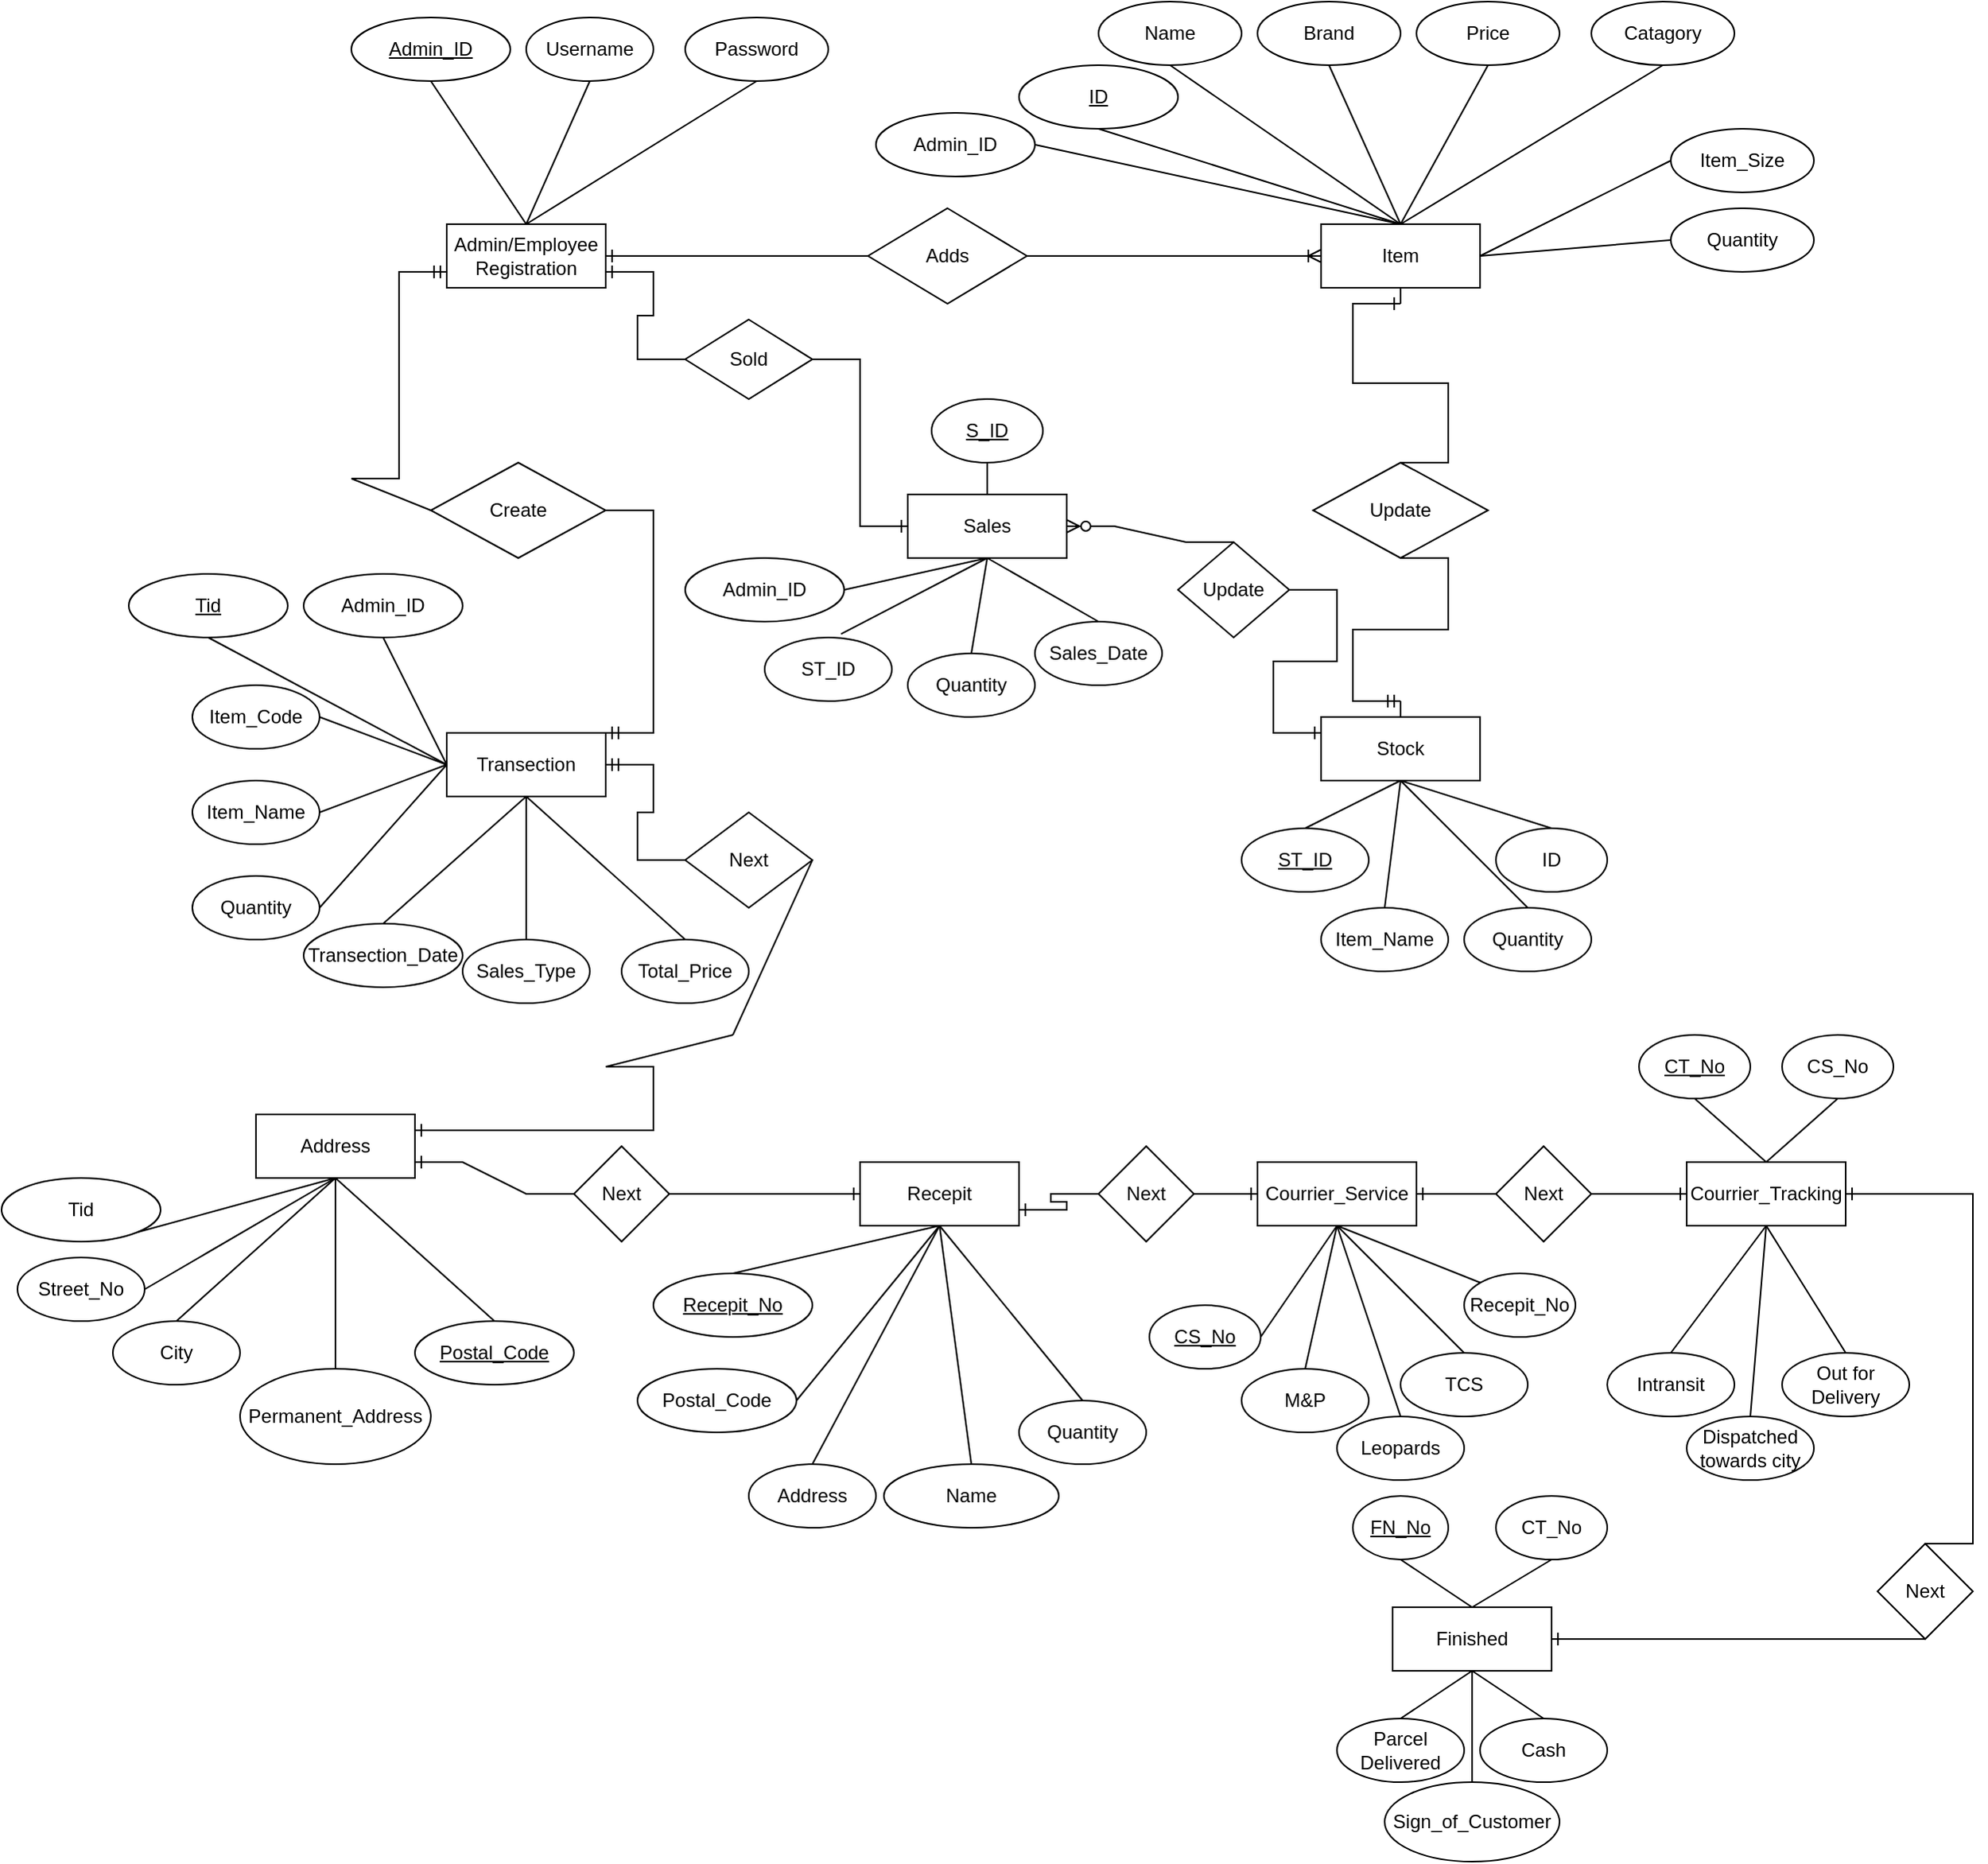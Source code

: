 <mxfile version="20.2.0" type="device"><diagram id="R2lEEEUBdFMjLlhIrx00" name="Page-1"><mxGraphModel dx="1888" dy="539" grid="1" gridSize="10" guides="1" tooltips="1" connect="1" arrows="1" fold="1" page="1" pageScale="1" pageWidth="850" pageHeight="1100" math="0" shadow="0" extFonts="Permanent Marker^https://fonts.googleapis.com/css?family=Permanent+Marker"><root><mxCell id="0"/><mxCell id="1" parent="0"/><mxCell id="hLXGJn6cjA49xAztjxik-2" value="Username" style="ellipse;whiteSpace=wrap;html=1;" parent="1" vertex="1"><mxGeometry x="110" y="20" width="80" height="40" as="geometry"/></mxCell><mxCell id="hLXGJn6cjA49xAztjxik-4" value="Password" style="ellipse;whiteSpace=wrap;html=1;" parent="1" vertex="1"><mxGeometry x="210" y="20" width="90" height="40" as="geometry"/></mxCell><mxCell id="hLXGJn6cjA49xAztjxik-11" value="Adds" style="shape=rhombus;perimeter=rhombusPerimeter;whiteSpace=wrap;html=1;align=center;" parent="1" vertex="1"><mxGeometry x="325" y="140" width="100" height="60" as="geometry"/></mxCell><mxCell id="hLXGJn6cjA49xAztjxik-17" value="Name" style="ellipse;whiteSpace=wrap;html=1;" parent="1" vertex="1"><mxGeometry x="470" y="10" width="90" height="40" as="geometry"/></mxCell><mxCell id="hLXGJn6cjA49xAztjxik-18" value="Brand" style="ellipse;whiteSpace=wrap;html=1;" parent="1" vertex="1"><mxGeometry x="570" y="10" width="90" height="40" as="geometry"/></mxCell><mxCell id="hLXGJn6cjA49xAztjxik-19" value="Price" style="ellipse;whiteSpace=wrap;html=1;" parent="1" vertex="1"><mxGeometry x="670" y="10" width="90" height="40" as="geometry"/></mxCell><mxCell id="hLXGJn6cjA49xAztjxik-20" value="Catagory" style="ellipse;whiteSpace=wrap;html=1;" parent="1" vertex="1"><mxGeometry x="780" y="10" width="90" height="40" as="geometry"/></mxCell><mxCell id="hLXGJn6cjA49xAztjxik-21" value="Item_Size" style="ellipse;whiteSpace=wrap;html=1;" parent="1" vertex="1"><mxGeometry x="830" y="90" width="90" height="40" as="geometry"/></mxCell><mxCell id="hLXGJn6cjA49xAztjxik-22" value="Quantity" style="ellipse;whiteSpace=wrap;html=1;" parent="1" vertex="1"><mxGeometry x="830" y="140" width="90" height="40" as="geometry"/></mxCell><mxCell id="hLXGJn6cjA49xAztjxik-34" value="Transection" style="rounded=0;whiteSpace=wrap;html=1;" parent="1" vertex="1"><mxGeometry x="60" y="470" width="100" height="40" as="geometry"/></mxCell><mxCell id="hLXGJn6cjA49xAztjxik-35" value="Create" style="shape=rhombus;perimeter=rhombusPerimeter;whiteSpace=wrap;html=1;align=center;" parent="1" vertex="1"><mxGeometry x="50" y="300" width="110" height="60" as="geometry"/></mxCell><mxCell id="hLXGJn6cjA49xAztjxik-36" value="Transection_Date" style="ellipse;whiteSpace=wrap;html=1;" parent="1" vertex="1"><mxGeometry x="-30" y="590" width="100" height="40" as="geometry"/></mxCell><mxCell id="hLXGJn6cjA49xAztjxik-37" value="Quantity" style="ellipse;whiteSpace=wrap;html=1;" parent="1" vertex="1"><mxGeometry x="-100" y="560" width="80" height="40" as="geometry"/></mxCell><mxCell id="hLXGJn6cjA49xAztjxik-38" value="Item_Code" style="ellipse;whiteSpace=wrap;html=1;" parent="1" vertex="1"><mxGeometry x="-100" y="440" width="80" height="40" as="geometry"/></mxCell><mxCell id="hLXGJn6cjA49xAztjxik-40" value="Item_Name" style="ellipse;whiteSpace=wrap;html=1;" parent="1" vertex="1"><mxGeometry x="-100" y="500" width="80" height="40" as="geometry"/></mxCell><mxCell id="hLXGJn6cjA49xAztjxik-41" value="Sales_Type" style="ellipse;whiteSpace=wrap;html=1;" parent="1" vertex="1"><mxGeometry x="70" y="600" width="80" height="40" as="geometry"/></mxCell><mxCell id="hLXGJn6cjA49xAztjxik-42" value="Total_Price" style="ellipse;whiteSpace=wrap;html=1;" parent="1" vertex="1"><mxGeometry x="170" y="600" width="80" height="40" as="geometry"/></mxCell><mxCell id="hLXGJn6cjA49xAztjxik-64" value="" style="endArrow=none;html=1;rounded=0;entryX=0.5;entryY=1;entryDx=0;entryDy=0;exitX=0.5;exitY=0;exitDx=0;exitDy=0;" parent="1" source="hLXGJn6cjA49xAztjxik-42" target="hLXGJn6cjA49xAztjxik-34" edge="1"><mxGeometry width="50" height="50" relative="1" as="geometry"><mxPoint x="400" y="560" as="sourcePoint"/><mxPoint x="450" y="510" as="targetPoint"/></mxGeometry></mxCell><mxCell id="hLXGJn6cjA49xAztjxik-65" value="" style="endArrow=none;html=1;rounded=0;entryX=0.5;entryY=1;entryDx=0;entryDy=0;exitX=0.5;exitY=0;exitDx=0;exitDy=0;" parent="1" source="hLXGJn6cjA49xAztjxik-41" target="hLXGJn6cjA49xAztjxik-34" edge="1"><mxGeometry width="50" height="50" relative="1" as="geometry"><mxPoint x="400" y="560" as="sourcePoint"/><mxPoint x="450" y="510" as="targetPoint"/></mxGeometry></mxCell><mxCell id="hLXGJn6cjA49xAztjxik-66" value="" style="endArrow=none;html=1;rounded=0;exitX=0.5;exitY=0;exitDx=0;exitDy=0;entryX=0.5;entryY=1;entryDx=0;entryDy=0;" parent="1" source="hLXGJn6cjA49xAztjxik-36" target="hLXGJn6cjA49xAztjxik-34" edge="1"><mxGeometry width="50" height="50" relative="1" as="geometry"><mxPoint x="400" y="560" as="sourcePoint"/><mxPoint x="450" y="510" as="targetPoint"/></mxGeometry></mxCell><mxCell id="hLXGJn6cjA49xAztjxik-67" value="" style="endArrow=none;html=1;rounded=0;exitX=1;exitY=0.5;exitDx=0;exitDy=0;entryX=0;entryY=0.5;entryDx=0;entryDy=0;" parent="1" source="hLXGJn6cjA49xAztjxik-37" target="hLXGJn6cjA49xAztjxik-34" edge="1"><mxGeometry width="50" height="50" relative="1" as="geometry"><mxPoint x="400" y="560" as="sourcePoint"/><mxPoint x="450" y="510" as="targetPoint"/></mxGeometry></mxCell><mxCell id="hLXGJn6cjA49xAztjxik-68" value="" style="endArrow=none;html=1;rounded=0;entryX=1;entryY=0.5;entryDx=0;entryDy=0;exitX=0;exitY=0.5;exitDx=0;exitDy=0;" parent="1" source="hLXGJn6cjA49xAztjxik-34" target="hLXGJn6cjA49xAztjxik-40" edge="1"><mxGeometry width="50" height="50" relative="1" as="geometry"><mxPoint x="400" y="560" as="sourcePoint"/><mxPoint x="450" y="510" as="targetPoint"/></mxGeometry></mxCell><mxCell id="hLXGJn6cjA49xAztjxik-69" value="" style="endArrow=none;html=1;rounded=0;entryX=1;entryY=0.5;entryDx=0;entryDy=0;exitX=0;exitY=0.5;exitDx=0;exitDy=0;" parent="1" source="hLXGJn6cjA49xAztjxik-34" target="hLXGJn6cjA49xAztjxik-38" edge="1"><mxGeometry width="50" height="50" relative="1" as="geometry"><mxPoint x="400" y="560" as="sourcePoint"/><mxPoint x="450" y="510" as="targetPoint"/></mxGeometry></mxCell><mxCell id="hLXGJn6cjA49xAztjxik-74" value="Sold" style="shape=rhombus;perimeter=rhombusPerimeter;whiteSpace=wrap;html=1;align=center;" parent="1" vertex="1"><mxGeometry x="210" y="210" width="80" height="50" as="geometry"/></mxCell><mxCell id="hLXGJn6cjA49xAztjxik-75" value="Update" style="shape=rhombus;perimeter=rhombusPerimeter;whiteSpace=wrap;html=1;align=center;" parent="1" vertex="1"><mxGeometry x="605" y="300" width="110" height="60" as="geometry"/></mxCell><mxCell id="hLXGJn6cjA49xAztjxik-76" value="Stock" style="rounded=0;whiteSpace=wrap;html=1;" parent="1" vertex="1"><mxGeometry x="610" y="460" width="100" height="40" as="geometry"/></mxCell><mxCell id="hLXGJn6cjA49xAztjxik-80" value="" style="edgeStyle=entityRelationEdgeStyle;fontSize=12;html=1;endArrow=ERmandOne;rounded=0;exitX=1;exitY=0.5;exitDx=0;exitDy=0;entryX=1;entryY=0;entryDx=0;entryDy=0;" parent="1" source="hLXGJn6cjA49xAztjxik-35" target="hLXGJn6cjA49xAztjxik-34" edge="1"><mxGeometry width="100" height="100" relative="1" as="geometry"><mxPoint x="120" y="410" as="sourcePoint"/><mxPoint x="220" y="460" as="targetPoint"/></mxGeometry></mxCell><mxCell id="hLXGJn6cjA49xAztjxik-83" value="" style="edgeStyle=entityRelationEdgeStyle;fontSize=12;html=1;endArrow=ERmandOne;rounded=0;entryX=0;entryY=0.75;entryDx=0;entryDy=0;" parent="1" target="1Jpcb2f38RG07OqSI5-Y-2" edge="1"><mxGeometry width="100" height="100" relative="1" as="geometry"><mxPoint y="310" as="sourcePoint"/><mxPoint x="470" y="230" as="targetPoint"/></mxGeometry></mxCell><mxCell id="hLXGJn6cjA49xAztjxik-87" value="Sales_Date" style="ellipse;whiteSpace=wrap;html=1;" parent="1" vertex="1"><mxGeometry x="430" y="400" width="80" height="40" as="geometry"/></mxCell><mxCell id="hLXGJn6cjA49xAztjxik-88" value="Quantity" style="ellipse;whiteSpace=wrap;html=1;" parent="1" vertex="1"><mxGeometry x="350" y="420" width="80" height="40" as="geometry"/></mxCell><mxCell id="hLXGJn6cjA49xAztjxik-93" value="Update" style="shape=rhombus;perimeter=rhombusPerimeter;whiteSpace=wrap;html=1;align=center;" parent="1" vertex="1"><mxGeometry x="520" y="350" width="70" height="60" as="geometry"/></mxCell><mxCell id="hLXGJn6cjA49xAztjxik-94" value="Item_Name" style="ellipse;whiteSpace=wrap;html=1;" parent="1" vertex="1"><mxGeometry x="610" y="580" width="80" height="40" as="geometry"/></mxCell><mxCell id="hLXGJn6cjA49xAztjxik-95" value="ST_ID" style="ellipse;whiteSpace=wrap;html=1;" parent="1" vertex="1"><mxGeometry x="260" y="410" width="80" height="40" as="geometry"/></mxCell><mxCell id="hLXGJn6cjA49xAztjxik-96" value="Quantity" style="ellipse;whiteSpace=wrap;html=1;" parent="1" vertex="1"><mxGeometry x="700" y="580" width="80" height="40" as="geometry"/></mxCell><mxCell id="hLXGJn6cjA49xAztjxik-97" value="" style="endArrow=none;html=1;rounded=0;entryX=0.5;entryY=1;entryDx=0;entryDy=0;exitX=0.5;exitY=0;exitDx=0;exitDy=0;" parent="1" source="hLXGJn6cjA49xAztjxik-94" target="hLXGJn6cjA49xAztjxik-76" edge="1"><mxGeometry width="50" height="50" relative="1" as="geometry"><mxPoint x="380" y="410" as="sourcePoint"/><mxPoint x="430" y="360" as="targetPoint"/></mxGeometry></mxCell><mxCell id="hLXGJn6cjA49xAztjxik-99" value="" style="endArrow=none;html=1;rounded=0;entryX=0.5;entryY=1;entryDx=0;entryDy=0;exitX=0.5;exitY=0;exitDx=0;exitDy=0;" parent="1" source="hLXGJn6cjA49xAztjxik-96" target="hLXGJn6cjA49xAztjxik-76" edge="1"><mxGeometry width="50" height="50" relative="1" as="geometry"><mxPoint x="380" y="410" as="sourcePoint"/><mxPoint x="430" y="360" as="targetPoint"/></mxGeometry></mxCell><mxCell id="hLXGJn6cjA49xAztjxik-100" value="" style="edgeStyle=entityRelationEdgeStyle;fontSize=12;html=1;endArrow=ERmandOne;rounded=0;" parent="1" edge="1"><mxGeometry width="100" height="100" relative="1" as="geometry"><mxPoint x="660" y="360" as="sourcePoint"/><mxPoint x="660" y="450" as="targetPoint"/></mxGeometry></mxCell><mxCell id="hLXGJn6cjA49xAztjxik-101" value="" style="endArrow=none;html=1;rounded=0;exitX=0.5;exitY=0;exitDx=0;exitDy=0;" parent="1" source="hLXGJn6cjA49xAztjxik-76" edge="1"><mxGeometry width="50" height="50" relative="1" as="geometry"><mxPoint x="380" y="410" as="sourcePoint"/><mxPoint x="660" y="450" as="targetPoint"/></mxGeometry></mxCell><mxCell id="hLXGJn6cjA49xAztjxik-103" value="Address" style="rounded=0;whiteSpace=wrap;html=1;" parent="1" vertex="1"><mxGeometry x="-60" y="710" width="100" height="40" as="geometry"/></mxCell><mxCell id="hLXGJn6cjA49xAztjxik-104" value="City" style="ellipse;whiteSpace=wrap;html=1;" parent="1" vertex="1"><mxGeometry x="-150" y="840" width="80" height="40" as="geometry"/></mxCell><mxCell id="hLXGJn6cjA49xAztjxik-106" value="Permanent_Address" style="ellipse;whiteSpace=wrap;html=1;" parent="1" vertex="1"><mxGeometry x="-70" y="870" width="120" height="60" as="geometry"/></mxCell><mxCell id="hLXGJn6cjA49xAztjxik-107" value="Street_No" style="ellipse;whiteSpace=wrap;html=1;" parent="1" vertex="1"><mxGeometry x="-210" y="800" width="80" height="40" as="geometry"/></mxCell><mxCell id="hLXGJn6cjA49xAztjxik-108" value="" style="endArrow=none;html=1;rounded=0;entryX=0.5;entryY=1;entryDx=0;entryDy=0;exitX=0.5;exitY=0;exitDx=0;exitDy=0;" parent="1" source="4DocWpH9DLwOLXPueAzs-13" target="hLXGJn6cjA49xAztjxik-103" edge="1"><mxGeometry width="50" height="50" relative="1" as="geometry"><mxPoint x="210" y="840" as="sourcePoint"/><mxPoint x="430" y="670" as="targetPoint"/></mxGeometry></mxCell><mxCell id="hLXGJn6cjA49xAztjxik-109" value="" style="endArrow=none;html=1;rounded=0;entryX=0.5;entryY=1;entryDx=0;entryDy=0;exitX=0.5;exitY=0;exitDx=0;exitDy=0;" parent="1" source="hLXGJn6cjA49xAztjxik-104" target="hLXGJn6cjA49xAztjxik-103" edge="1"><mxGeometry width="50" height="50" relative="1" as="geometry"><mxPoint x="380" y="720" as="sourcePoint"/><mxPoint x="430" y="670" as="targetPoint"/></mxGeometry></mxCell><mxCell id="hLXGJn6cjA49xAztjxik-110" value="" style="endArrow=none;html=1;rounded=0;entryX=0.5;entryY=1;entryDx=0;entryDy=0;exitX=1;exitY=0.5;exitDx=0;exitDy=0;" parent="1" source="hLXGJn6cjA49xAztjxik-107" target="hLXGJn6cjA49xAztjxik-103" edge="1"><mxGeometry width="50" height="50" relative="1" as="geometry"><mxPoint x="380" y="720" as="sourcePoint"/><mxPoint x="430" y="670" as="targetPoint"/></mxGeometry></mxCell><mxCell id="hLXGJn6cjA49xAztjxik-111" value="" style="endArrow=none;html=1;rounded=0;entryX=0.5;entryY=1;entryDx=0;entryDy=0;exitX=0.5;exitY=0;exitDx=0;exitDy=0;" parent="1" source="hLXGJn6cjA49xAztjxik-106" target="hLXGJn6cjA49xAztjxik-103" edge="1"><mxGeometry width="50" height="50" relative="1" as="geometry"><mxPoint x="380" y="720" as="sourcePoint"/><mxPoint x="430" y="670" as="targetPoint"/></mxGeometry></mxCell><mxCell id="hLXGJn6cjA49xAztjxik-115" value="Recepit" style="rounded=0;whiteSpace=wrap;html=1;" parent="1" vertex="1"><mxGeometry x="320" y="740" width="100" height="40" as="geometry"/></mxCell><mxCell id="hLXGJn6cjA49xAztjxik-116" value="Address" style="ellipse;whiteSpace=wrap;html=1;" parent="1" vertex="1"><mxGeometry x="250" y="930" width="80" height="40" as="geometry"/></mxCell><mxCell id="hLXGJn6cjA49xAztjxik-117" value="Name" style="ellipse;whiteSpace=wrap;html=1;" parent="1" vertex="1"><mxGeometry x="335" y="930" width="110" height="40" as="geometry"/></mxCell><mxCell id="hLXGJn6cjA49xAztjxik-118" value="Quantity" style="ellipse;whiteSpace=wrap;html=1;" parent="1" vertex="1"><mxGeometry x="420" y="890" width="80" height="40" as="geometry"/></mxCell><mxCell id="hLXGJn6cjA49xAztjxik-119" value="" style="endArrow=none;html=1;rounded=0;entryX=0.5;entryY=1;entryDx=0;entryDy=0;exitX=0.5;exitY=0;exitDx=0;exitDy=0;" parent="1" source="hLXGJn6cjA49xAztjxik-118" target="hLXGJn6cjA49xAztjxik-115" edge="1"><mxGeometry width="50" height="50" relative="1" as="geometry"><mxPoint x="380" y="680" as="sourcePoint"/><mxPoint x="430" y="630" as="targetPoint"/></mxGeometry></mxCell><mxCell id="hLXGJn6cjA49xAztjxik-120" value="" style="endArrow=none;html=1;rounded=0;entryX=0.5;entryY=1;entryDx=0;entryDy=0;exitX=0.5;exitY=0;exitDx=0;exitDy=0;" parent="1" source="hLXGJn6cjA49xAztjxik-116" target="hLXGJn6cjA49xAztjxik-115" edge="1"><mxGeometry width="50" height="50" relative="1" as="geometry"><mxPoint x="380" y="680" as="sourcePoint"/><mxPoint x="430" y="630" as="targetPoint"/></mxGeometry></mxCell><mxCell id="hLXGJn6cjA49xAztjxik-121" value="" style="endArrow=none;html=1;rounded=0;entryX=0.5;entryY=1;entryDx=0;entryDy=0;exitX=0.5;exitY=0;exitDx=0;exitDy=0;" parent="1" source="hLXGJn6cjA49xAztjxik-117" target="hLXGJn6cjA49xAztjxik-115" edge="1"><mxGeometry width="50" height="50" relative="1" as="geometry"><mxPoint x="380" y="680" as="sourcePoint"/><mxPoint x="430" y="630" as="targetPoint"/></mxGeometry></mxCell><mxCell id="hLXGJn6cjA49xAztjxik-122" value="Next" style="shape=rhombus;perimeter=rhombusPerimeter;whiteSpace=wrap;html=1;align=center;" parent="1" vertex="1"><mxGeometry x="210" y="520" width="80" height="60" as="geometry"/></mxCell><mxCell id="hLXGJn6cjA49xAztjxik-123" value="" style="edgeStyle=entityRelationEdgeStyle;fontSize=12;html=1;endArrow=ERmandOne;rounded=0;entryX=1;entryY=0.5;entryDx=0;entryDy=0;" parent="1" source="hLXGJn6cjA49xAztjxik-122" target="hLXGJn6cjA49xAztjxik-34" edge="1"><mxGeometry width="100" height="100" relative="1" as="geometry"><mxPoint x="360" y="640" as="sourcePoint"/><mxPoint x="460" y="540" as="targetPoint"/></mxGeometry></mxCell><mxCell id="hLXGJn6cjA49xAztjxik-125" value="" style="edgeStyle=entityRelationEdgeStyle;fontSize=12;html=1;endArrow=ERone;endFill=1;rounded=0;entryX=1;entryY=0.25;entryDx=0;entryDy=0;" parent="1" target="hLXGJn6cjA49xAztjxik-103" edge="1"><mxGeometry width="100" height="100" relative="1" as="geometry"><mxPoint x="160" y="680" as="sourcePoint"/><mxPoint x="-140" y="700" as="targetPoint"/></mxGeometry></mxCell><mxCell id="hLXGJn6cjA49xAztjxik-127" value="Next" style="shape=rhombus;perimeter=rhombusPerimeter;whiteSpace=wrap;html=1;align=center;" parent="1" vertex="1"><mxGeometry x="140" y="730" width="60" height="60" as="geometry"/></mxCell><mxCell id="hLXGJn6cjA49xAztjxik-135" value="" style="edgeStyle=entityRelationEdgeStyle;fontSize=12;html=1;endArrow=ERone;endFill=1;rounded=0;exitX=1;exitY=0.5;exitDx=0;exitDy=0;entryX=0;entryY=0.25;entryDx=0;entryDy=0;" parent="1" source="hLXGJn6cjA49xAztjxik-93" target="hLXGJn6cjA49xAztjxik-76" edge="1"><mxGeometry width="100" height="100" relative="1" as="geometry"><mxPoint x="580" y="480" as="sourcePoint"/><mxPoint x="390" y="490" as="targetPoint"/></mxGeometry></mxCell><mxCell id="hLXGJn6cjA49xAztjxik-137" value="Courrier_Service" style="rounded=0;whiteSpace=wrap;html=1;" parent="1" vertex="1"><mxGeometry x="570" y="740" width="100" height="40" as="geometry"/></mxCell><mxCell id="hLXGJn6cjA49xAztjxik-138" value="M&amp;amp;P" style="ellipse;whiteSpace=wrap;html=1;" parent="1" vertex="1"><mxGeometry x="560" y="870" width="80" height="40" as="geometry"/></mxCell><mxCell id="hLXGJn6cjA49xAztjxik-139" value="TCS" style="ellipse;whiteSpace=wrap;html=1;" parent="1" vertex="1"><mxGeometry x="660" y="860" width="80" height="40" as="geometry"/></mxCell><mxCell id="hLXGJn6cjA49xAztjxik-140" value="Leopards" style="ellipse;whiteSpace=wrap;html=1;" parent="1" vertex="1"><mxGeometry x="620" y="900" width="80" height="40" as="geometry"/></mxCell><mxCell id="hLXGJn6cjA49xAztjxik-141" value="Next" style="shape=rhombus;perimeter=rhombusPerimeter;whiteSpace=wrap;html=1;align=center;" parent="1" vertex="1"><mxGeometry x="470" y="730" width="60" height="60" as="geometry"/></mxCell><mxCell id="hLXGJn6cjA49xAztjxik-142" value="Courrier_Tracking" style="rounded=0;whiteSpace=wrap;html=1;" parent="1" vertex="1"><mxGeometry x="840" y="740" width="100" height="40" as="geometry"/></mxCell><mxCell id="hLXGJn6cjA49xAztjxik-143" value="Next" style="shape=rhombus;perimeter=rhombusPerimeter;whiteSpace=wrap;html=1;align=center;" parent="1" vertex="1"><mxGeometry x="720" y="730" width="60" height="60" as="geometry"/></mxCell><mxCell id="hLXGJn6cjA49xAztjxik-145" value="Intransit" style="ellipse;whiteSpace=wrap;html=1;" parent="1" vertex="1"><mxGeometry x="790" y="860" width="80" height="40" as="geometry"/></mxCell><mxCell id="hLXGJn6cjA49xAztjxik-146" value="Dispatched towards city" style="ellipse;whiteSpace=wrap;html=1;" parent="1" vertex="1"><mxGeometry x="840" y="900" width="80" height="40" as="geometry"/></mxCell><mxCell id="hLXGJn6cjA49xAztjxik-147" value="Out for Delivery" style="ellipse;whiteSpace=wrap;html=1;" parent="1" vertex="1"><mxGeometry x="900" y="860" width="80" height="40" as="geometry"/></mxCell><mxCell id="hLXGJn6cjA49xAztjxik-151" value="" style="endArrow=none;html=1;rounded=0;entryX=0.5;entryY=1;entryDx=0;entryDy=0;exitX=0.5;exitY=0;exitDx=0;exitDy=0;" parent="1" source="hLXGJn6cjA49xAztjxik-147" target="hLXGJn6cjA49xAztjxik-142" edge="1"><mxGeometry width="50" height="50" relative="1" as="geometry"><mxPoint x="760" y="890" as="sourcePoint"/><mxPoint x="810" y="840" as="targetPoint"/></mxGeometry></mxCell><mxCell id="hLXGJn6cjA49xAztjxik-152" value="" style="endArrow=none;html=1;rounded=0;entryX=0.5;entryY=1;entryDx=0;entryDy=0;exitX=0.5;exitY=0;exitDx=0;exitDy=0;" parent="1" source="hLXGJn6cjA49xAztjxik-145" target="hLXGJn6cjA49xAztjxik-142" edge="1"><mxGeometry width="50" height="50" relative="1" as="geometry"><mxPoint x="760" y="890" as="sourcePoint"/><mxPoint x="810" y="840" as="targetPoint"/></mxGeometry></mxCell><mxCell id="hLXGJn6cjA49xAztjxik-153" value="" style="endArrow=none;html=1;rounded=0;entryX=0.5;entryY=1;entryDx=0;entryDy=0;exitX=0.5;exitY=0;exitDx=0;exitDy=0;" parent="1" source="hLXGJn6cjA49xAztjxik-146" target="hLXGJn6cjA49xAztjxik-142" edge="1"><mxGeometry width="50" height="50" relative="1" as="geometry"><mxPoint x="760" y="890" as="sourcePoint"/><mxPoint x="810" y="840" as="targetPoint"/></mxGeometry></mxCell><mxCell id="hLXGJn6cjA49xAztjxik-156" value="" style="endArrow=none;html=1;rounded=0;exitX=0.5;exitY=0;exitDx=0;exitDy=0;" parent="1" source="hLXGJn6cjA49xAztjxik-139" edge="1"><mxGeometry width="50" height="50" relative="1" as="geometry"><mxPoint x="760" y="890" as="sourcePoint"/><mxPoint x="620" y="780" as="targetPoint"/></mxGeometry></mxCell><mxCell id="hLXGJn6cjA49xAztjxik-157" value="" style="endArrow=none;html=1;rounded=0;entryX=0.5;entryY=1;entryDx=0;entryDy=0;exitX=0.5;exitY=0;exitDx=0;exitDy=0;" parent="1" source="hLXGJn6cjA49xAztjxik-140" target="hLXGJn6cjA49xAztjxik-137" edge="1"><mxGeometry width="50" height="50" relative="1" as="geometry"><mxPoint x="760" y="890" as="sourcePoint"/><mxPoint x="810" y="840" as="targetPoint"/></mxGeometry></mxCell><mxCell id="hLXGJn6cjA49xAztjxik-158" value="" style="endArrow=none;html=1;rounded=0;entryX=0.5;entryY=1;entryDx=0;entryDy=0;exitX=0.5;exitY=0;exitDx=0;exitDy=0;" parent="1" source="hLXGJn6cjA49xAztjxik-138" target="hLXGJn6cjA49xAztjxik-137" edge="1"><mxGeometry width="50" height="50" relative="1" as="geometry"><mxPoint x="760" y="890" as="sourcePoint"/><mxPoint x="810" y="840" as="targetPoint"/></mxGeometry></mxCell><mxCell id="hLXGJn6cjA49xAztjxik-161" value="Finished" style="rounded=0;whiteSpace=wrap;html=1;" parent="1" vertex="1"><mxGeometry x="655" y="1020" width="100" height="40" as="geometry"/></mxCell><mxCell id="hLXGJn6cjA49xAztjxik-162" value="Next" style="shape=rhombus;perimeter=rhombusPerimeter;whiteSpace=wrap;html=1;align=center;" parent="1" vertex="1"><mxGeometry x="960" y="980" width="60" height="60" as="geometry"/></mxCell><mxCell id="hLXGJn6cjA49xAztjxik-163" value="Cash" style="ellipse;whiteSpace=wrap;html=1;" parent="1" vertex="1"><mxGeometry x="710" y="1090" width="80" height="40" as="geometry"/></mxCell><mxCell id="hLXGJn6cjA49xAztjxik-164" value="Parcel Delivered" style="ellipse;whiteSpace=wrap;html=1;" parent="1" vertex="1"><mxGeometry x="620" y="1090" width="80" height="40" as="geometry"/></mxCell><mxCell id="hLXGJn6cjA49xAztjxik-165" value="Sign_of_Customer" style="ellipse;whiteSpace=wrap;html=1;" parent="1" vertex="1"><mxGeometry x="650" y="1130" width="110" height="50" as="geometry"/></mxCell><mxCell id="hLXGJn6cjA49xAztjxik-168" value="" style="endArrow=none;html=1;rounded=0;entryX=0.5;entryY=1;entryDx=0;entryDy=0;exitX=0.5;exitY=0;exitDx=0;exitDy=0;" parent="1" source="hLXGJn6cjA49xAztjxik-163" target="hLXGJn6cjA49xAztjxik-161" edge="1"><mxGeometry width="50" height="50" relative="1" as="geometry"><mxPoint x="600" y="970" as="sourcePoint"/><mxPoint x="650" y="920" as="targetPoint"/></mxGeometry></mxCell><mxCell id="hLXGJn6cjA49xAztjxik-170" value="" style="endArrow=none;html=1;rounded=0;entryX=0.5;entryY=1;entryDx=0;entryDy=0;exitX=0.5;exitY=0;exitDx=0;exitDy=0;" parent="1" source="hLXGJn6cjA49xAztjxik-164" target="hLXGJn6cjA49xAztjxik-161" edge="1"><mxGeometry width="50" height="50" relative="1" as="geometry"><mxPoint x="600" y="970" as="sourcePoint"/><mxPoint x="650" y="920" as="targetPoint"/></mxGeometry></mxCell><mxCell id="1Jpcb2f38RG07OqSI5-Y-1" value="Admin_ID" style="ellipse;whiteSpace=wrap;html=1;align=center;fontStyle=4;" parent="1" vertex="1"><mxGeometry y="20" width="100" height="40" as="geometry"/></mxCell><mxCell id="1Jpcb2f38RG07OqSI5-Y-2" value="Admin/Employee Registration" style="whiteSpace=wrap;html=1;align=center;" parent="1" vertex="1"><mxGeometry x="60" y="150" width="100" height="40" as="geometry"/></mxCell><mxCell id="1Jpcb2f38RG07OqSI5-Y-3" value="" style="endArrow=none;html=1;rounded=0;entryX=0.5;entryY=1;entryDx=0;entryDy=0;exitX=0.5;exitY=0;exitDx=0;exitDy=0;" parent="1" source="1Jpcb2f38RG07OqSI5-Y-2" target="1Jpcb2f38RG07OqSI5-Y-1" edge="1"><mxGeometry relative="1" as="geometry"><mxPoint x="290" y="240" as="sourcePoint"/><mxPoint x="450" y="240" as="targetPoint"/></mxGeometry></mxCell><mxCell id="1Jpcb2f38RG07OqSI5-Y-4" value="" style="endArrow=none;html=1;rounded=0;entryX=0.5;entryY=1;entryDx=0;entryDy=0;exitX=0.5;exitY=0;exitDx=0;exitDy=0;" parent="1" source="1Jpcb2f38RG07OqSI5-Y-2" target="hLXGJn6cjA49xAztjxik-4" edge="1"><mxGeometry relative="1" as="geometry"><mxPoint x="290" y="240" as="sourcePoint"/><mxPoint x="450" y="240" as="targetPoint"/></mxGeometry></mxCell><mxCell id="1Jpcb2f38RG07OqSI5-Y-5" value="" style="endArrow=none;html=1;rounded=0;entryX=0.5;entryY=1;entryDx=0;entryDy=0;exitX=0.5;exitY=0;exitDx=0;exitDy=0;" parent="1" source="1Jpcb2f38RG07OqSI5-Y-2" target="hLXGJn6cjA49xAztjxik-2" edge="1"><mxGeometry relative="1" as="geometry"><mxPoint x="290" y="240" as="sourcePoint"/><mxPoint x="450" y="240" as="targetPoint"/></mxGeometry></mxCell><mxCell id="1Jpcb2f38RG07OqSI5-Y-6" value="" style="edgeStyle=entityRelationEdgeStyle;fontSize=12;html=1;endArrow=ERone;endFill=1;rounded=0;entryX=1;entryY=0.5;entryDx=0;entryDy=0;exitX=0;exitY=0.5;exitDx=0;exitDy=0;" parent="1" source="hLXGJn6cjA49xAztjxik-11" target="1Jpcb2f38RG07OqSI5-Y-2" edge="1"><mxGeometry width="100" height="100" relative="1" as="geometry"><mxPoint x="280" y="180" as="sourcePoint"/><mxPoint x="420" y="190" as="targetPoint"/></mxGeometry></mxCell><mxCell id="1Jpcb2f38RG07OqSI5-Y-7" value="Item" style="whiteSpace=wrap;html=1;align=center;" parent="1" vertex="1"><mxGeometry x="610" y="150" width="100" height="40" as="geometry"/></mxCell><mxCell id="1Jpcb2f38RG07OqSI5-Y-8" value="" style="edgeStyle=entityRelationEdgeStyle;fontSize=12;html=1;endArrow=ERoneToMany;rounded=0;entryX=0;entryY=0.5;entryDx=0;entryDy=0;exitX=1;exitY=0.5;exitDx=0;exitDy=0;" parent="1" source="hLXGJn6cjA49xAztjxik-11" target="1Jpcb2f38RG07OqSI5-Y-7" edge="1"><mxGeometry width="100" height="100" relative="1" as="geometry"><mxPoint x="320" y="290" as="sourcePoint"/><mxPoint x="600" y="190" as="targetPoint"/></mxGeometry></mxCell><mxCell id="1Jpcb2f38RG07OqSI5-Y-9" value="ID" style="ellipse;whiteSpace=wrap;html=1;align=center;fontStyle=4;" parent="1" vertex="1"><mxGeometry x="420" y="50" width="100" height="40" as="geometry"/></mxCell><mxCell id="1Jpcb2f38RG07OqSI5-Y-10" value="" style="endArrow=none;html=1;rounded=0;entryX=0;entryY=0.5;entryDx=0;entryDy=0;exitX=1;exitY=0.5;exitDx=0;exitDy=0;" parent="1" source="1Jpcb2f38RG07OqSI5-Y-7" target="hLXGJn6cjA49xAztjxik-22" edge="1"><mxGeometry relative="1" as="geometry"><mxPoint x="290" y="130" as="sourcePoint"/><mxPoint x="450" y="130" as="targetPoint"/></mxGeometry></mxCell><mxCell id="1Jpcb2f38RG07OqSI5-Y-11" value="" style="endArrow=none;html=1;rounded=0;entryX=0;entryY=0.5;entryDx=0;entryDy=0;exitX=1;exitY=0.5;exitDx=0;exitDy=0;" parent="1" source="1Jpcb2f38RG07OqSI5-Y-7" target="hLXGJn6cjA49xAztjxik-21" edge="1"><mxGeometry relative="1" as="geometry"><mxPoint x="290" y="130" as="sourcePoint"/><mxPoint x="450" y="130" as="targetPoint"/></mxGeometry></mxCell><mxCell id="1Jpcb2f38RG07OqSI5-Y-12" value="" style="endArrow=none;html=1;rounded=0;entryX=0.5;entryY=1;entryDx=0;entryDy=0;exitX=0.5;exitY=0;exitDx=0;exitDy=0;" parent="1" source="1Jpcb2f38RG07OqSI5-Y-7" target="hLXGJn6cjA49xAztjxik-20" edge="1"><mxGeometry relative="1" as="geometry"><mxPoint x="290" y="130" as="sourcePoint"/><mxPoint x="450" y="130" as="targetPoint"/></mxGeometry></mxCell><mxCell id="1Jpcb2f38RG07OqSI5-Y-13" value="" style="endArrow=none;html=1;rounded=0;entryX=0.5;entryY=1;entryDx=0;entryDy=0;exitX=0.5;exitY=0;exitDx=0;exitDy=0;" parent="1" source="1Jpcb2f38RG07OqSI5-Y-7" target="hLXGJn6cjA49xAztjxik-19" edge="1"><mxGeometry relative="1" as="geometry"><mxPoint x="290" y="130" as="sourcePoint"/><mxPoint x="450" y="130" as="targetPoint"/></mxGeometry></mxCell><mxCell id="1Jpcb2f38RG07OqSI5-Y-14" value="" style="endArrow=none;html=1;rounded=0;entryX=0.5;entryY=1;entryDx=0;entryDy=0;exitX=0.5;exitY=0;exitDx=0;exitDy=0;" parent="1" source="1Jpcb2f38RG07OqSI5-Y-7" target="hLXGJn6cjA49xAztjxik-18" edge="1"><mxGeometry relative="1" as="geometry"><mxPoint x="290" y="130" as="sourcePoint"/><mxPoint x="450" y="130" as="targetPoint"/></mxGeometry></mxCell><mxCell id="1Jpcb2f38RG07OqSI5-Y-15" value="" style="endArrow=none;html=1;rounded=0;entryX=0.5;entryY=1;entryDx=0;entryDy=0;exitX=0.5;exitY=0;exitDx=0;exitDy=0;" parent="1" source="1Jpcb2f38RG07OqSI5-Y-7" target="hLXGJn6cjA49xAztjxik-17" edge="1"><mxGeometry relative="1" as="geometry"><mxPoint x="290" y="130" as="sourcePoint"/><mxPoint x="450" y="130" as="targetPoint"/></mxGeometry></mxCell><mxCell id="1Jpcb2f38RG07OqSI5-Y-16" value="" style="endArrow=none;html=1;rounded=0;entryX=0.5;entryY=0;entryDx=0;entryDy=0;exitX=0.5;exitY=1;exitDx=0;exitDy=0;" parent="1" source="1Jpcb2f38RG07OqSI5-Y-9" target="1Jpcb2f38RG07OqSI5-Y-7" edge="1"><mxGeometry relative="1" as="geometry"><mxPoint x="290" y="130" as="sourcePoint"/><mxPoint x="450" y="130" as="targetPoint"/></mxGeometry></mxCell><mxCell id="1Jpcb2f38RG07OqSI5-Y-17" value="Sales" style="whiteSpace=wrap;html=1;align=center;" parent="1" vertex="1"><mxGeometry x="350" y="320" width="100" height="40" as="geometry"/></mxCell><mxCell id="1Jpcb2f38RG07OqSI5-Y-20" value="" style="endArrow=none;html=1;rounded=0;entryX=0.5;entryY=1;entryDx=0;entryDy=0;exitX=0.5;exitY=0;exitDx=0;exitDy=0;" parent="1" source="hLXGJn6cjA49xAztjxik-87" target="1Jpcb2f38RG07OqSI5-Y-17" edge="1"><mxGeometry relative="1" as="geometry"><mxPoint x="270" y="380" as="sourcePoint"/><mxPoint x="430" y="380" as="targetPoint"/></mxGeometry></mxCell><mxCell id="1Jpcb2f38RG07OqSI5-Y-21" value="" style="endArrow=none;html=1;rounded=0;entryX=0.5;entryY=1;entryDx=0;entryDy=0;exitX=0.5;exitY=0;exitDx=0;exitDy=0;" parent="1" source="hLXGJn6cjA49xAztjxik-88" target="1Jpcb2f38RG07OqSI5-Y-17" edge="1"><mxGeometry relative="1" as="geometry"><mxPoint x="290" y="410" as="sourcePoint"/><mxPoint x="450" y="410" as="targetPoint"/></mxGeometry></mxCell><mxCell id="1Jpcb2f38RG07OqSI5-Y-22" value="" style="edgeStyle=entityRelationEdgeStyle;fontSize=12;html=1;endArrow=ERone;endFill=1;rounded=0;entryX=1;entryY=0.75;entryDx=0;entryDy=0;exitX=0;exitY=0.5;exitDx=0;exitDy=0;" parent="1" source="hLXGJn6cjA49xAztjxik-74" target="1Jpcb2f38RG07OqSI5-Y-2" edge="1"><mxGeometry width="100" height="100" relative="1" as="geometry"><mxPoint x="320" y="460" as="sourcePoint"/><mxPoint x="420" y="360" as="targetPoint"/></mxGeometry></mxCell><mxCell id="1Jpcb2f38RG07OqSI5-Y-23" value="" style="edgeStyle=entityRelationEdgeStyle;fontSize=12;html=1;endArrow=ERone;endFill=1;rounded=0;exitX=1;exitY=0.5;exitDx=0;exitDy=0;entryX=0;entryY=0.5;entryDx=0;entryDy=0;" parent="1" source="hLXGJn6cjA49xAztjxik-74" target="1Jpcb2f38RG07OqSI5-Y-17" edge="1"><mxGeometry width="100" height="100" relative="1" as="geometry"><mxPoint x="320" y="460" as="sourcePoint"/><mxPoint x="420" y="360" as="targetPoint"/></mxGeometry></mxCell><mxCell id="1Jpcb2f38RG07OqSI5-Y-25" value="" style="edgeStyle=entityRelationEdgeStyle;fontSize=12;html=1;endArrow=ERone;endFill=1;rounded=0;exitX=0.5;exitY=0;exitDx=0;exitDy=0;" parent="1" source="hLXGJn6cjA49xAztjxik-75" edge="1"><mxGeometry width="100" height="100" relative="1" as="geometry"><mxPoint x="320" y="460" as="sourcePoint"/><mxPoint x="660" y="200" as="targetPoint"/></mxGeometry></mxCell><mxCell id="1Jpcb2f38RG07OqSI5-Y-26" value="" style="endArrow=none;html=1;rounded=0;entryX=0.5;entryY=1;entryDx=0;entryDy=0;" parent="1" target="1Jpcb2f38RG07OqSI5-Y-7" edge="1"><mxGeometry relative="1" as="geometry"><mxPoint x="660" y="200" as="sourcePoint"/><mxPoint x="450" y="340" as="targetPoint"/></mxGeometry></mxCell><mxCell id="1Jpcb2f38RG07OqSI5-Y-27" value="" style="edgeStyle=entityRelationEdgeStyle;fontSize=12;html=1;endArrow=ERzeroToMany;endFill=1;rounded=0;entryX=1;entryY=0.5;entryDx=0;entryDy=0;exitX=0.5;exitY=0;exitDx=0;exitDy=0;" parent="1" source="hLXGJn6cjA49xAztjxik-93" target="1Jpcb2f38RG07OqSI5-Y-17" edge="1"><mxGeometry width="100" height="100" relative="1" as="geometry"><mxPoint x="320" y="390" as="sourcePoint"/><mxPoint x="420" y="290" as="targetPoint"/></mxGeometry></mxCell><mxCell id="1Jpcb2f38RG07OqSI5-Y-32" value="" style="endArrow=none;html=1;rounded=0;entryX=0;entryY=0.5;entryDx=0;entryDy=0;" parent="1" target="hLXGJn6cjA49xAztjxik-35" edge="1"><mxGeometry relative="1" as="geometry"><mxPoint y="310" as="sourcePoint"/><mxPoint x="450" y="360" as="targetPoint"/></mxGeometry></mxCell><mxCell id="1Jpcb2f38RG07OqSI5-Y-33" value="Tid" style="ellipse;whiteSpace=wrap;html=1;align=center;fontStyle=4;" parent="1" vertex="1"><mxGeometry x="-140" y="370" width="100" height="40" as="geometry"/></mxCell><mxCell id="1Jpcb2f38RG07OqSI5-Y-34" value="" style="endArrow=none;html=1;rounded=0;entryX=0.5;entryY=1;entryDx=0;entryDy=0;exitX=0;exitY=0.5;exitDx=0;exitDy=0;" parent="1" source="hLXGJn6cjA49xAztjxik-34" target="1Jpcb2f38RG07OqSI5-Y-33" edge="1"><mxGeometry width="50" height="50" relative="1" as="geometry"><mxPoint x="60" y="490" as="sourcePoint"/><mxPoint x="-20" y="400" as="targetPoint"/></mxGeometry></mxCell><mxCell id="1Jpcb2f38RG07OqSI5-Y-35" value="" style="endArrow=none;html=1;rounded=0;entryX=1;entryY=0.5;entryDx=0;entryDy=0;" parent="1" target="hLXGJn6cjA49xAztjxik-122" edge="1"><mxGeometry relative="1" as="geometry"><mxPoint x="240" y="660" as="sourcePoint"/><mxPoint x="250" y="640" as="targetPoint"/></mxGeometry></mxCell><mxCell id="1Jpcb2f38RG07OqSI5-Y-36" value="" style="endArrow=none;html=1;rounded=0;" parent="1" edge="1"><mxGeometry relative="1" as="geometry"><mxPoint x="160" y="680" as="sourcePoint"/><mxPoint x="240" y="660" as="targetPoint"/></mxGeometry></mxCell><mxCell id="1Jpcb2f38RG07OqSI5-Y-37" value="" style="edgeStyle=entityRelationEdgeStyle;fontSize=12;html=1;endArrow=ERone;endFill=1;rounded=0;entryX=1;entryY=0.75;entryDx=0;entryDy=0;exitX=0;exitY=0.5;exitDx=0;exitDy=0;" parent="1" source="hLXGJn6cjA49xAztjxik-127" target="hLXGJn6cjA49xAztjxik-103" edge="1"><mxGeometry width="100" height="100" relative="1" as="geometry"><mxPoint x="260" y="690" as="sourcePoint"/><mxPoint x="360" y="590" as="targetPoint"/></mxGeometry></mxCell><mxCell id="1Jpcb2f38RG07OqSI5-Y-38" value="" style="edgeStyle=entityRelationEdgeStyle;fontSize=12;html=1;endArrow=ERone;endFill=1;rounded=0;entryX=0;entryY=0.5;entryDx=0;entryDy=0;exitX=1;exitY=0.5;exitDx=0;exitDy=0;" parent="1" source="hLXGJn6cjA49xAztjxik-127" target="hLXGJn6cjA49xAztjxik-115" edge="1"><mxGeometry width="100" height="100" relative="1" as="geometry"><mxPoint x="260" y="690" as="sourcePoint"/><mxPoint x="360" y="590" as="targetPoint"/></mxGeometry></mxCell><mxCell id="1Jpcb2f38RG07OqSI5-Y-40" value="" style="edgeStyle=entityRelationEdgeStyle;fontSize=12;html=1;endArrow=ERone;endFill=1;rounded=0;entryX=1;entryY=0.75;entryDx=0;entryDy=0;exitX=0;exitY=0.5;exitDx=0;exitDy=0;" parent="1" source="hLXGJn6cjA49xAztjxik-141" target="hLXGJn6cjA49xAztjxik-115" edge="1"><mxGeometry width="100" height="100" relative="1" as="geometry"><mxPoint x="350" y="680" as="sourcePoint"/><mxPoint x="450" y="580" as="targetPoint"/></mxGeometry></mxCell><mxCell id="1Jpcb2f38RG07OqSI5-Y-41" value="" style="edgeStyle=entityRelationEdgeStyle;fontSize=12;html=1;endArrow=ERone;endFill=1;rounded=0;entryX=0;entryY=0.5;entryDx=0;entryDy=0;exitX=1;exitY=0.5;exitDx=0;exitDy=0;" parent="1" source="hLXGJn6cjA49xAztjxik-141" target="hLXGJn6cjA49xAztjxik-137" edge="1"><mxGeometry width="100" height="100" relative="1" as="geometry"><mxPoint x="350" y="680" as="sourcePoint"/><mxPoint x="450" y="580" as="targetPoint"/></mxGeometry></mxCell><mxCell id="1Jpcb2f38RG07OqSI5-Y-42" value="" style="edgeStyle=entityRelationEdgeStyle;fontSize=12;html=1;endArrow=ERone;endFill=1;rounded=0;entryX=1;entryY=0.5;entryDx=0;entryDy=0;exitX=0;exitY=0.5;exitDx=0;exitDy=0;" parent="1" source="hLXGJn6cjA49xAztjxik-143" target="hLXGJn6cjA49xAztjxik-137" edge="1"><mxGeometry width="100" height="100" relative="1" as="geometry"><mxPoint x="710" y="750" as="sourcePoint"/><mxPoint x="810" y="650" as="targetPoint"/></mxGeometry></mxCell><mxCell id="1Jpcb2f38RG07OqSI5-Y-43" value="" style="edgeStyle=entityRelationEdgeStyle;fontSize=12;html=1;endArrow=ERone;endFill=1;rounded=0;entryX=0;entryY=0.5;entryDx=0;entryDy=0;exitX=1;exitY=0.5;exitDx=0;exitDy=0;" parent="1" source="hLXGJn6cjA49xAztjxik-143" target="hLXGJn6cjA49xAztjxik-142" edge="1"><mxGeometry width="100" height="100" relative="1" as="geometry"><mxPoint x="710" y="750" as="sourcePoint"/><mxPoint x="810" y="650" as="targetPoint"/></mxGeometry></mxCell><mxCell id="1Jpcb2f38RG07OqSI5-Y-44" value="" style="edgeStyle=entityRelationEdgeStyle;fontSize=12;html=1;endArrow=ERone;endFill=1;rounded=0;entryX=1;entryY=0.5;entryDx=0;entryDy=0;" parent="1" target="hLXGJn6cjA49xAztjxik-142" edge="1"><mxGeometry width="100" height="100" relative="1" as="geometry"><mxPoint x="990" y="980" as="sourcePoint"/><mxPoint x="810" y="920" as="targetPoint"/></mxGeometry></mxCell><mxCell id="1Jpcb2f38RG07OqSI5-Y-45" value="" style="edgeStyle=entityRelationEdgeStyle;fontSize=12;html=1;endArrow=ERone;endFill=1;rounded=0;entryX=1;entryY=0.5;entryDx=0;entryDy=0;exitX=0.5;exitY=1;exitDx=0;exitDy=0;" parent="1" source="hLXGJn6cjA49xAztjxik-162" target="hLXGJn6cjA49xAztjxik-161" edge="1"><mxGeometry width="100" height="100" relative="1" as="geometry"><mxPoint x="710" y="1020" as="sourcePoint"/><mxPoint x="810" y="920" as="targetPoint"/></mxGeometry></mxCell><mxCell id="1Jpcb2f38RG07OqSI5-Y-46" value="ST_ID" style="ellipse;whiteSpace=wrap;html=1;align=center;fontStyle=4;" parent="1" vertex="1"><mxGeometry x="560" y="530" width="80" height="40" as="geometry"/></mxCell><mxCell id="4DocWpH9DLwOLXPueAzs-1" value="Admin_ID" style="ellipse;whiteSpace=wrap;html=1;align=center;" parent="1" vertex="1"><mxGeometry x="330" y="80" width="100" height="40" as="geometry"/></mxCell><mxCell id="4DocWpH9DLwOLXPueAzs-6" value="" style="endArrow=none;html=1;rounded=0;entryX=1;entryY=0.5;entryDx=0;entryDy=0;exitX=0.5;exitY=0;exitDx=0;exitDy=0;" parent="1" source="1Jpcb2f38RG07OqSI5-Y-7" target="4DocWpH9DLwOLXPueAzs-1" edge="1"><mxGeometry relative="1" as="geometry"><mxPoint x="280" y="280" as="sourcePoint"/><mxPoint x="440" y="280" as="targetPoint"/></mxGeometry></mxCell><mxCell id="4DocWpH9DLwOLXPueAzs-7" value="Admin_ID" style="ellipse;whiteSpace=wrap;html=1;align=center;" parent="1" vertex="1"><mxGeometry x="210" y="360" width="100" height="40" as="geometry"/></mxCell><mxCell id="4DocWpH9DLwOLXPueAzs-8" value="" style="endArrow=none;html=1;rounded=0;entryX=0.5;entryY=1;entryDx=0;entryDy=0;exitX=1;exitY=0.5;exitDx=0;exitDy=0;" parent="1" source="4DocWpH9DLwOLXPueAzs-7" target="1Jpcb2f38RG07OqSI5-Y-17" edge="1"><mxGeometry relative="1" as="geometry"><mxPoint x="280" y="320" as="sourcePoint"/><mxPoint x="400" y="360" as="targetPoint"/></mxGeometry></mxCell><mxCell id="4DocWpH9DLwOLXPueAzs-9" value="ID" style="ellipse;whiteSpace=wrap;html=1;align=center;" parent="1" vertex="1"><mxGeometry x="720" y="530" width="70" height="40" as="geometry"/></mxCell><mxCell id="4DocWpH9DLwOLXPueAzs-10" value="" style="endArrow=none;html=1;rounded=0;entryX=0.5;entryY=0;entryDx=0;entryDy=0;exitX=0.5;exitY=1;exitDx=0;exitDy=0;" parent="1" source="hLXGJn6cjA49xAztjxik-76" target="4DocWpH9DLwOLXPueAzs-9" edge="1"><mxGeometry relative="1" as="geometry"><mxPoint x="280" y="430" as="sourcePoint"/><mxPoint x="440" y="430" as="targetPoint"/></mxGeometry></mxCell><mxCell id="4DocWpH9DLwOLXPueAzs-11" value="Admin_ID" style="ellipse;whiteSpace=wrap;html=1;align=center;" parent="1" vertex="1"><mxGeometry x="-30" y="370" width="100" height="40" as="geometry"/></mxCell><mxCell id="4DocWpH9DLwOLXPueAzs-12" value="" style="endArrow=none;html=1;rounded=0;exitX=0;exitY=0.5;exitDx=0;exitDy=0;entryX=0.5;entryY=1;entryDx=0;entryDy=0;" parent="1" source="hLXGJn6cjA49xAztjxik-34" target="4DocWpH9DLwOLXPueAzs-11" edge="1"><mxGeometry relative="1" as="geometry"><mxPoint x="280" y="450" as="sourcePoint"/><mxPoint x="440" y="450" as="targetPoint"/></mxGeometry></mxCell><mxCell id="4DocWpH9DLwOLXPueAzs-13" value="Postal_Code" style="ellipse;whiteSpace=wrap;html=1;align=center;fontStyle=4;" parent="1" vertex="1"><mxGeometry x="40" y="840" width="100" height="40" as="geometry"/></mxCell><mxCell id="4DocWpH9DLwOLXPueAzs-14" value="Tid" style="ellipse;whiteSpace=wrap;html=1;align=center;" parent="1" vertex="1"><mxGeometry x="-220" y="750" width="100" height="40" as="geometry"/></mxCell><mxCell id="4DocWpH9DLwOLXPueAzs-15" value="" style="endArrow=none;html=1;rounded=0;exitX=0.5;exitY=1;exitDx=0;exitDy=0;entryX=1;entryY=1;entryDx=0;entryDy=0;" parent="1" source="hLXGJn6cjA49xAztjxik-103" target="4DocWpH9DLwOLXPueAzs-14" edge="1"><mxGeometry relative="1" as="geometry"><mxPoint x="280" y="670" as="sourcePoint"/><mxPoint x="440" y="670" as="targetPoint"/></mxGeometry></mxCell><mxCell id="4DocWpH9DLwOLXPueAzs-16" value="Recepit_No" style="ellipse;whiteSpace=wrap;html=1;align=center;fontStyle=4;" parent="1" vertex="1"><mxGeometry x="190" y="810" width="100" height="40" as="geometry"/></mxCell><mxCell id="4DocWpH9DLwOLXPueAzs-17" value="Postal_Code" style="ellipse;whiteSpace=wrap;html=1;align=center;" parent="1" vertex="1"><mxGeometry x="180" y="870" width="100" height="40" as="geometry"/></mxCell><mxCell id="4DocWpH9DLwOLXPueAzs-18" value="" style="endArrow=none;html=1;rounded=0;entryX=0.5;entryY=1;entryDx=0;entryDy=0;exitX=0.5;exitY=0;exitDx=0;exitDy=0;" parent="1" source="4DocWpH9DLwOLXPueAzs-16" target="hLXGJn6cjA49xAztjxik-115" edge="1"><mxGeometry relative="1" as="geometry"><mxPoint x="220" y="700" as="sourcePoint"/><mxPoint x="380" y="700" as="targetPoint"/></mxGeometry></mxCell><mxCell id="4DocWpH9DLwOLXPueAzs-19" value="" style="endArrow=none;html=1;rounded=0;entryX=0.5;entryY=1;entryDx=0;entryDy=0;exitX=1;exitY=0.5;exitDx=0;exitDy=0;" parent="1" source="4DocWpH9DLwOLXPueAzs-17" target="hLXGJn6cjA49xAztjxik-115" edge="1"><mxGeometry relative="1" as="geometry"><mxPoint x="220" y="700" as="sourcePoint"/><mxPoint x="380" y="700" as="targetPoint"/></mxGeometry></mxCell><mxCell id="4DocWpH9DLwOLXPueAzs-21" value="" style="endArrow=none;html=1;rounded=0;entryX=0.5;entryY=1;entryDx=0;entryDy=0;exitX=0.5;exitY=0;exitDx=0;exitDy=0;" parent="1" source="1Jpcb2f38RG07OqSI5-Y-46" target="hLXGJn6cjA49xAztjxik-76" edge="1"><mxGeometry relative="1" as="geometry"><mxPoint x="500" y="390" as="sourcePoint"/><mxPoint x="660" y="390" as="targetPoint"/></mxGeometry></mxCell><mxCell id="4DocWpH9DLwOLXPueAzs-22" value="" style="endArrow=none;html=1;rounded=0;exitX=0.5;exitY=1;exitDx=0;exitDy=0;entryX=0.6;entryY=-0.055;entryDx=0;entryDy=0;entryPerimeter=0;" parent="1" source="1Jpcb2f38RG07OqSI5-Y-17" target="hLXGJn6cjA49xAztjxik-95" edge="1"><mxGeometry relative="1" as="geometry"><mxPoint x="500" y="390" as="sourcePoint"/><mxPoint x="660" y="390" as="targetPoint"/></mxGeometry></mxCell><mxCell id="4DocWpH9DLwOLXPueAzs-31" value="CS_No" style="ellipse;whiteSpace=wrap;html=1;align=center;fontStyle=4;" parent="1" vertex="1"><mxGeometry x="502" y="830" width="70" height="40" as="geometry"/></mxCell><mxCell id="4DocWpH9DLwOLXPueAzs-32" value="Recepit_No" style="ellipse;whiteSpace=wrap;html=1;align=center;" parent="1" vertex="1"><mxGeometry x="700" y="810" width="70" height="40" as="geometry"/></mxCell><mxCell id="4DocWpH9DLwOLXPueAzs-33" value="" style="endArrow=none;html=1;rounded=0;entryX=0.5;entryY=1;entryDx=0;entryDy=0;exitX=0;exitY=0;exitDx=0;exitDy=0;" parent="1" source="4DocWpH9DLwOLXPueAzs-32" target="hLXGJn6cjA49xAztjxik-137" edge="1"><mxGeometry relative="1" as="geometry"><mxPoint x="500" y="740" as="sourcePoint"/><mxPoint x="660" y="740" as="targetPoint"/></mxGeometry></mxCell><mxCell id="4DocWpH9DLwOLXPueAzs-34" value="" style="endArrow=none;html=1;rounded=0;entryX=0.5;entryY=1;entryDx=0;entryDy=0;exitX=1;exitY=0.5;exitDx=0;exitDy=0;" parent="1" source="4DocWpH9DLwOLXPueAzs-31" target="hLXGJn6cjA49xAztjxik-137" edge="1"><mxGeometry relative="1" as="geometry"><mxPoint x="500" y="740" as="sourcePoint"/><mxPoint x="660" y="740" as="targetPoint"/></mxGeometry></mxCell><mxCell id="4DocWpH9DLwOLXPueAzs-35" value="" style="endArrow=none;html=1;rounded=0;entryX=0.5;entryY=1;entryDx=0;entryDy=0;exitX=0.5;exitY=0;exitDx=0;exitDy=0;" parent="1" source="hLXGJn6cjA49xAztjxik-165" target="hLXGJn6cjA49xAztjxik-161" edge="1"><mxGeometry relative="1" as="geometry"><mxPoint x="660" y="920" as="sourcePoint"/><mxPoint x="820" y="920" as="targetPoint"/></mxGeometry></mxCell><mxCell id="4DocWpH9DLwOLXPueAzs-36" value="CT_No" style="ellipse;whiteSpace=wrap;html=1;align=center;fontStyle=4;" parent="1" vertex="1"><mxGeometry x="810" y="660" width="70" height="40" as="geometry"/></mxCell><mxCell id="4DocWpH9DLwOLXPueAzs-37" value="CS_No" style="ellipse;whiteSpace=wrap;html=1;align=center;" parent="1" vertex="1"><mxGeometry x="900" y="660" width="70" height="40" as="geometry"/></mxCell><mxCell id="4DocWpH9DLwOLXPueAzs-38" value="" style="endArrow=none;html=1;rounded=0;entryX=0.5;entryY=1;entryDx=0;entryDy=0;exitX=0.5;exitY=0;exitDx=0;exitDy=0;" parent="1" source="hLXGJn6cjA49xAztjxik-142" target="4DocWpH9DLwOLXPueAzs-37" edge="1"><mxGeometry relative="1" as="geometry"><mxPoint x="660" y="860" as="sourcePoint"/><mxPoint x="820" y="860" as="targetPoint"/></mxGeometry></mxCell><mxCell id="4DocWpH9DLwOLXPueAzs-39" value="" style="endArrow=none;html=1;rounded=0;entryX=0.5;entryY=0;entryDx=0;entryDy=0;exitX=0.5;exitY=1;exitDx=0;exitDy=0;" parent="1" source="4DocWpH9DLwOLXPueAzs-36" target="hLXGJn6cjA49xAztjxik-142" edge="1"><mxGeometry relative="1" as="geometry"><mxPoint x="660" y="860" as="sourcePoint"/><mxPoint x="820" y="860" as="targetPoint"/></mxGeometry></mxCell><mxCell id="4DocWpH9DLwOLXPueAzs-40" value="CT_No" style="ellipse;whiteSpace=wrap;html=1;align=center;" parent="1" vertex="1"><mxGeometry x="720" y="950" width="70" height="40" as="geometry"/></mxCell><mxCell id="4DocWpH9DLwOLXPueAzs-41" value="" style="endArrow=none;html=1;rounded=0;entryX=0.5;entryY=1;entryDx=0;entryDy=0;exitX=0.5;exitY=0;exitDx=0;exitDy=0;" parent="1" source="hLXGJn6cjA49xAztjxik-161" target="4DocWpH9DLwOLXPueAzs-40" edge="1"><mxGeometry relative="1" as="geometry"><mxPoint x="660" y="900" as="sourcePoint"/><mxPoint x="820" y="900" as="targetPoint"/></mxGeometry></mxCell><mxCell id="PQe0E3_ShNGqFAGLnP5I-1" value="FN_No" style="ellipse;whiteSpace=wrap;html=1;align=center;fontStyle=4;" parent="1" vertex="1"><mxGeometry x="630" y="950" width="60" height="40" as="geometry"/></mxCell><mxCell id="PQe0E3_ShNGqFAGLnP5I-2" value="" style="endArrow=none;html=1;rounded=0;entryX=0.5;entryY=0;entryDx=0;entryDy=0;exitX=0.5;exitY=1;exitDx=0;exitDy=0;" parent="1" source="PQe0E3_ShNGqFAGLnP5I-1" target="hLXGJn6cjA49xAztjxik-161" edge="1"><mxGeometry relative="1" as="geometry"><mxPoint x="560" y="960" as="sourcePoint"/><mxPoint x="720" y="960" as="targetPoint"/></mxGeometry></mxCell><mxCell id="lCCSPTwtFUcO2dRrCXmN-1" value="S_ID" style="ellipse;whiteSpace=wrap;html=1;align=center;fontStyle=4;" vertex="1" parent="1"><mxGeometry x="365" y="260" width="70" height="40" as="geometry"/></mxCell><mxCell id="lCCSPTwtFUcO2dRrCXmN-2" value="" style="endArrow=none;html=1;rounded=0;entryX=0.5;entryY=1;entryDx=0;entryDy=0;exitX=0.5;exitY=0;exitDx=0;exitDy=0;" edge="1" parent="1" source="1Jpcb2f38RG07OqSI5-Y-17" target="lCCSPTwtFUcO2dRrCXmN-1"><mxGeometry relative="1" as="geometry"><mxPoint x="370" y="410" as="sourcePoint"/><mxPoint x="530" y="410" as="targetPoint"/></mxGeometry></mxCell></root></mxGraphModel></diagram></mxfile>